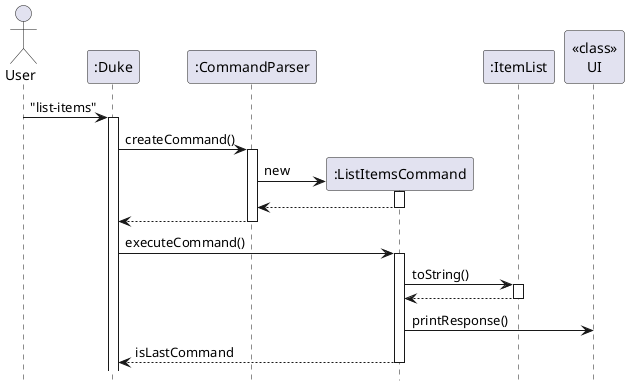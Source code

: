 @startuml
hide footbox
Actor User
"User" -> ":Duke": "list-items"
activate ":Duke"
":Duke" -> ":CommandParser": createCommand()
activate ":CommandParser"
":CommandParser" -> ":ListItemsCommand"**: new
activate ":ListItemsCommand"
return
":CommandParser" --> ":Duke"
deactivate
":Duke" -> ":ListItemsCommand" : executeCommand()
activate ":ListItemsCommand"
":ListItemsCommand" -> ":ItemList" : toString()
activate ":ItemList"
return
":ListItemsCommand" -> "<<class>>\nUI" : printResponse()
return isLastCommand
deactivate ":ListItemsCommand"

@enduml